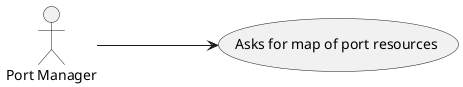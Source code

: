 @startuml
'https://plantuml.com/use-case-diagram

left to right direction

:Port Manager: as PM
(Asks for map of port resources) as (Use)

PM ---> (Use)
@enduml